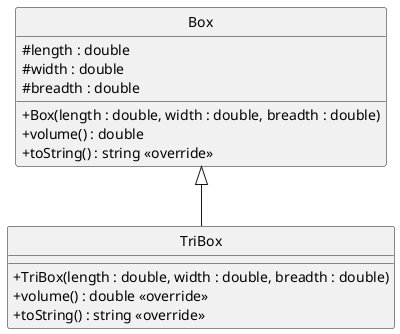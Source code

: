 @startuml
skinparam classAttributeIconSize 0
hide circle

class Box {
  # length : double
  # width : double
  # breadth : double
  + Box(length : double, width : double, breadth : double)
  + volume() : double
  + toString() : string <<override>>
}
class TriBox extends Box {
  + TriBox(length : double, width : double, breadth : double)
  + volume() : double <<override>>
  + toString() : string <<override>>
} 
@enduml

